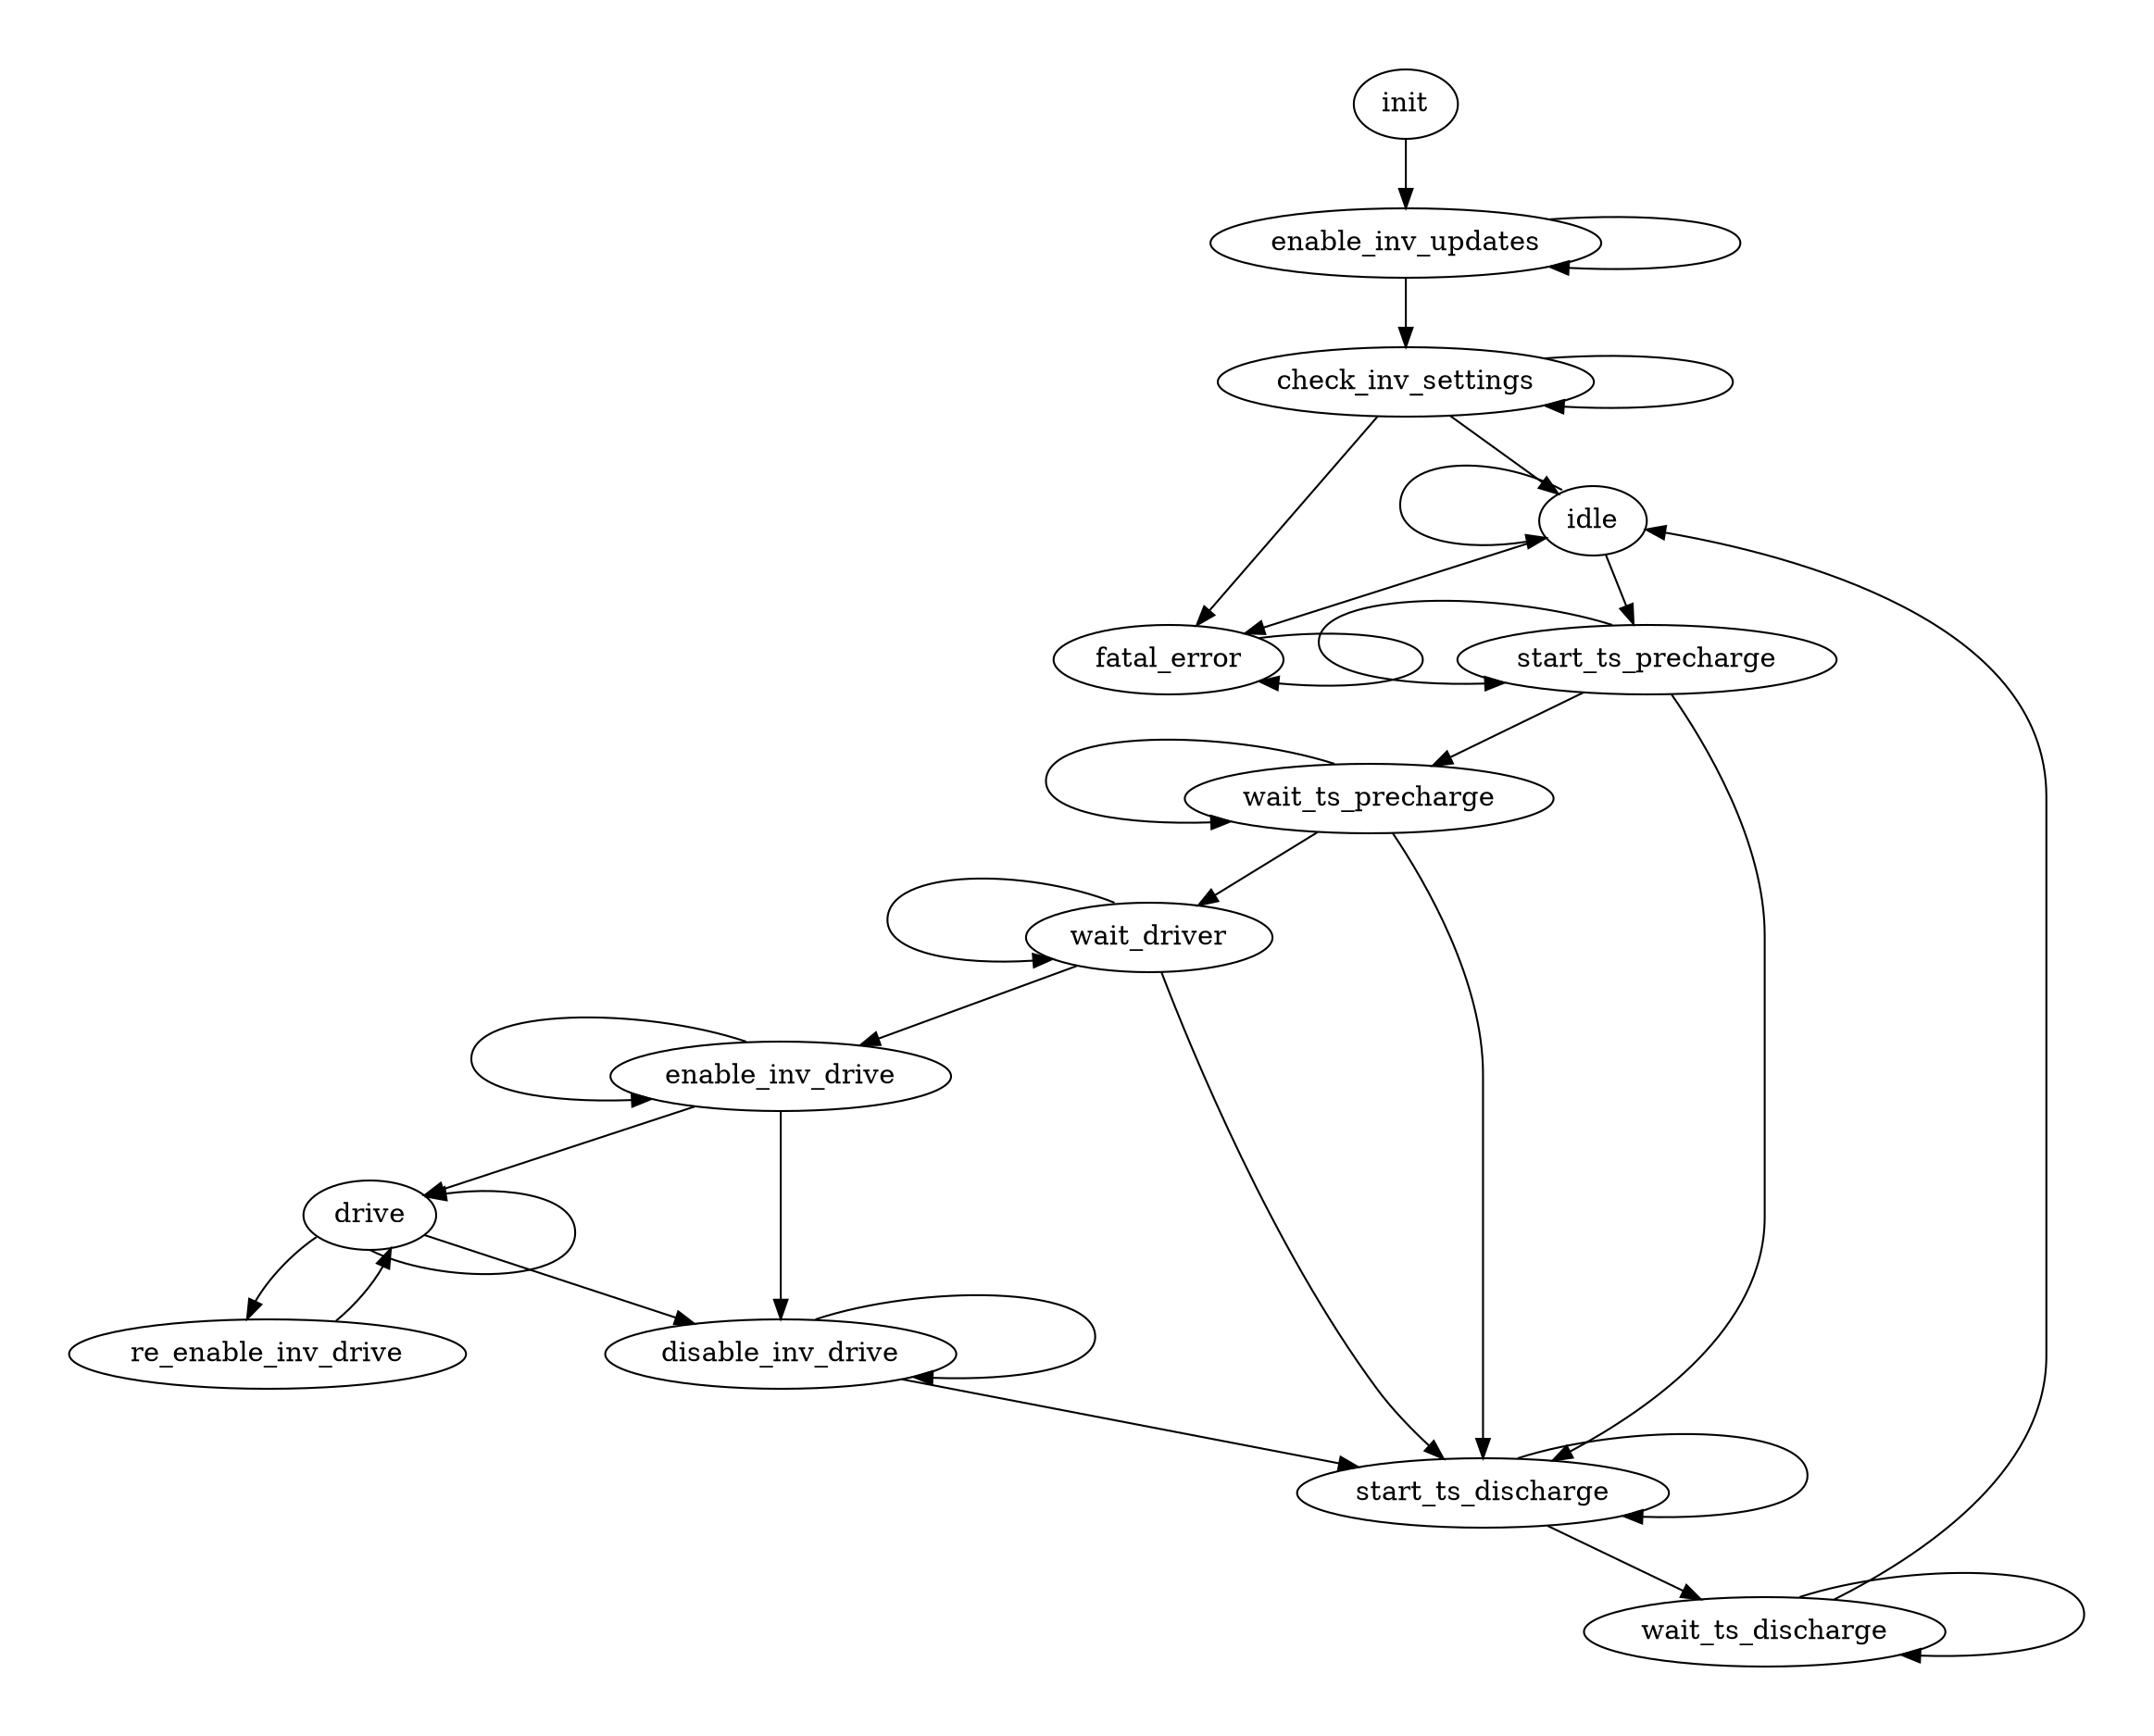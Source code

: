 digraph "vehicle_fsm" {
    graph [pad="0.5", nodesep="1", ranksep="0.5"]
    margin=0
    layout=dot
    node [shape=oval]

    init
    enable_inv_updates
    check_inv_settings
    idle
    fatal_error
    start_ts_precharge
    wait_ts_precharge
    wait_driver
    enable_inv_drive
    re_enable_inv_drive
    drive
    disable_inv_drive
    start_ts_discharge
    wait_ts_discharge

    # Uncomment for nice drawing, comment for gv_fsm generation
    # { rank=source;init; }
    # { rank=same;idle;fatal_error; }
    # { rank=same;start_ts_precharge;wait_ts_discharge; }
    # { rank=same;wait_ts_precharge;start_ts_discharge; }
    # { rank=same;enable_inv_drive;disable_inv_drive; }
    # { rank=sink;drive; }

    init -> enable_inv_updates

    enable_inv_updates -> enable_inv_updates
    enable_inv_updates -> check_inv_settings

    check_inv_settings -> check_inv_settings
    check_inv_settings -> idle
    check_inv_settings -> fatal_error

    fatal_error -> fatal_error

    idle:nw -> idle
    idle -> fatal_error
    idle -> start_ts_precharge

    start_ts_precharge:nw -> start_ts_precharge
    start_ts_precharge -> wait_ts_precharge
    start_ts_precharge -> start_ts_discharge

    wait_ts_precharge:nw -> wait_ts_precharge
    wait_ts_precharge -> wait_driver
    wait_ts_precharge -> start_ts_discharge

    wait_driver:nw -> wait_driver
    wait_driver -> enable_inv_drive
    wait_driver -> start_ts_discharge

    enable_inv_drive:nw -> enable_inv_drive
    enable_inv_drive -> drive
    enable_inv_drive -> disable_inv_drive

    drive:s -> drive
    drive -> disable_inv_drive
    drive -> re_enable_inv_drive

    re_enable_inv_drive -> drive

    disable_inv_drive:ne -> disable_inv_drive
    disable_inv_drive -> start_ts_discharge

    start_ts_discharge:ne -> start_ts_discharge
    start_ts_discharge -> wait_ts_discharge

    wait_ts_discharge:ne -> wait_ts_discharge
    wait_ts_discharge -> idle
}
